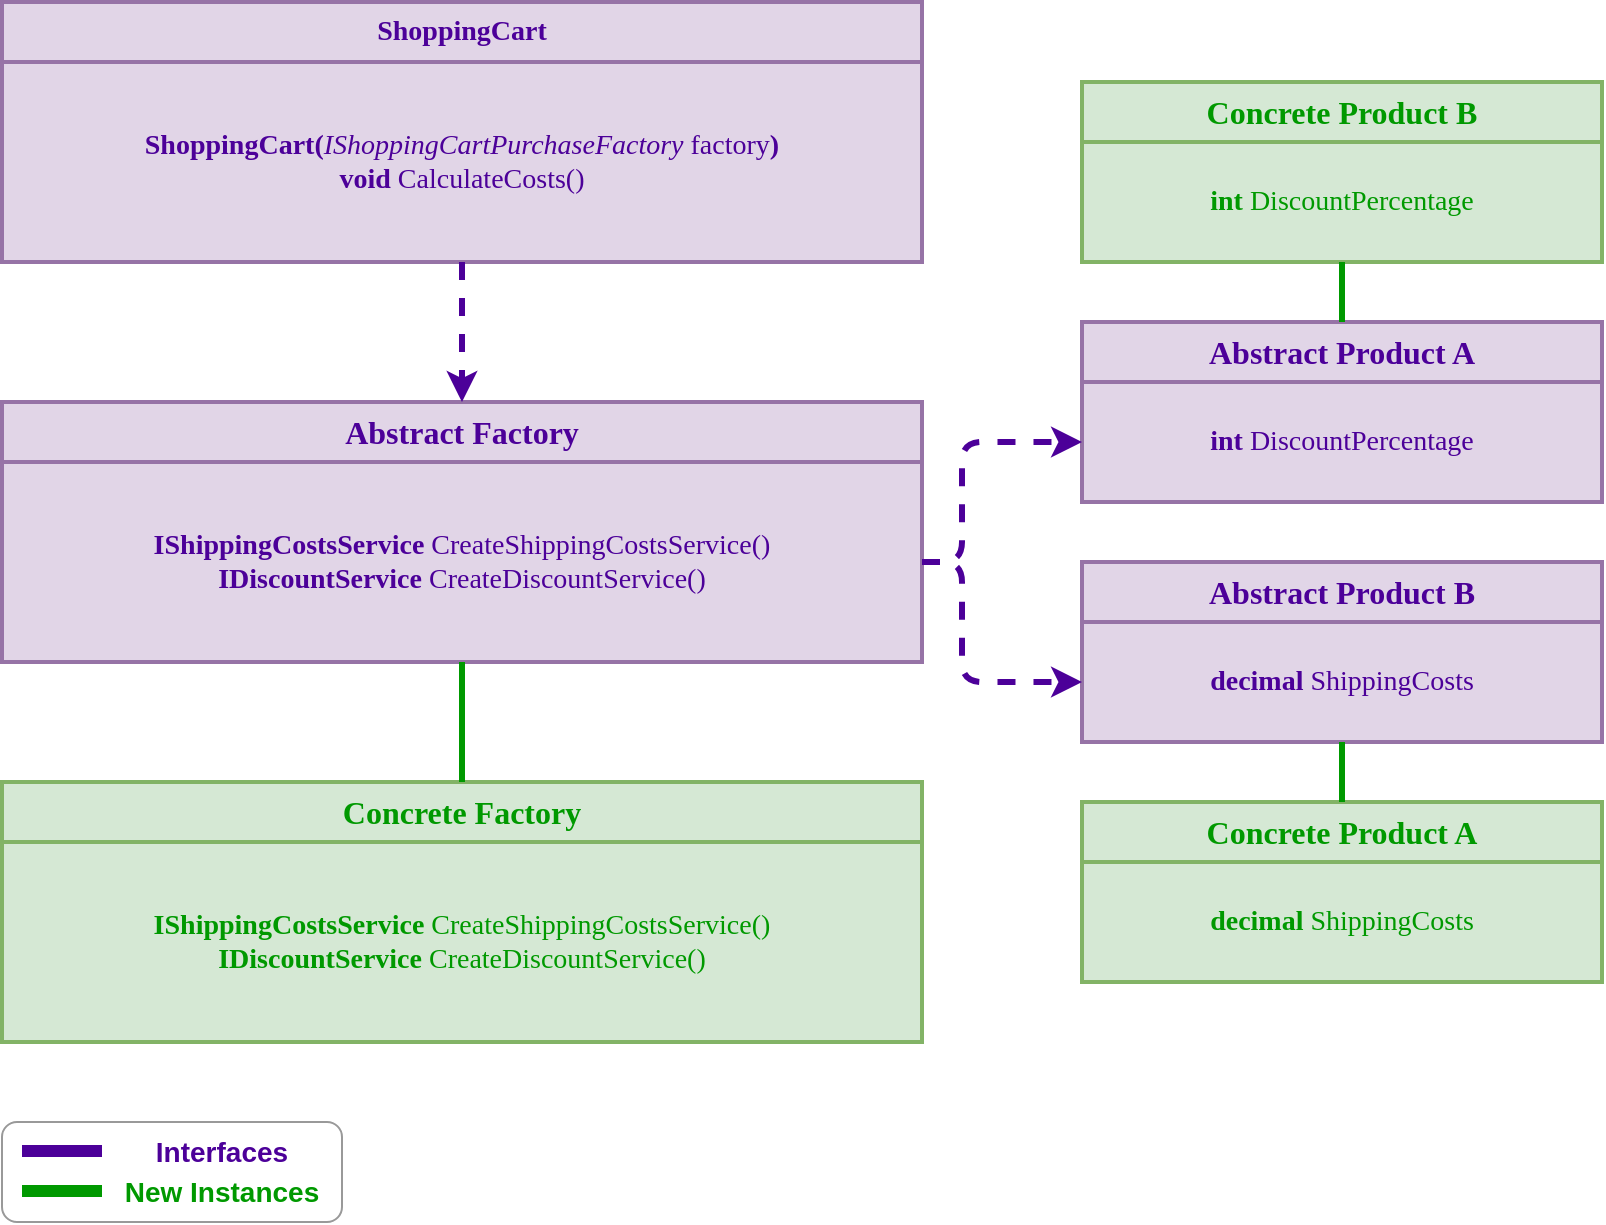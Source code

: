 <mxfile version="23.1.5" type="device">
  <diagram name="Page-1" id="PBFaabsFGjWN9c8YTTGt">
    <mxGraphModel dx="1098" dy="702" grid="1" gridSize="10" guides="1" tooltips="1" connect="1" arrows="1" fold="1" page="1" pageScale="1" pageWidth="850" pageHeight="1100" math="0" shadow="0">
      <root>
        <mxCell id="0" />
        <mxCell id="1" parent="0" />
        <mxCell id="mcZOrLfcwNk9v_cB0zbB-34" value="" style="rounded=1;whiteSpace=wrap;html=1;strokeColor=#999999;" parent="1" vertex="1">
          <mxGeometry x="40" y="600" width="170" height="50" as="geometry" />
        </mxCell>
        <mxCell id="mcZOrLfcwNk9v_cB0zbB-7" value="&lt;font color=&quot;#4c0099&quot; face=&quot;Verdana&quot; style=&quot;font-size: 14px;&quot;&gt;&lt;b&gt;ShoppingCart&lt;/b&gt;&lt;/font&gt;" style="swimlane;fontStyle=0;childLayout=stackLayout;horizontal=1;startSize=30;horizontalStack=0;resizeParent=1;resizeParentMax=0;resizeLast=0;collapsible=1;marginBottom=0;whiteSpace=wrap;html=1;fillColor=#e1d5e7;strokeColor=#9673a6;strokeWidth=2;" parent="1" vertex="1">
          <mxGeometry x="40" y="40" width="460" height="130" as="geometry" />
        </mxCell>
        <mxCell id="mcZOrLfcwNk9v_cB0zbB-8" value="&lt;font face=&quot;Verdana&quot; color=&quot;#4c0099&quot;&gt;&lt;span style=&quot;font-size: 14px;&quot;&gt;&lt;b&gt;ShoppingCart(&lt;/b&gt;&lt;i&gt;IShoppingCartPurchaseFactory&lt;/i&gt; factory&lt;b&gt;)&lt;br&gt;void &lt;/b&gt;CalculateCosts()&lt;br&gt;&lt;/span&gt;&lt;/font&gt;" style="text;strokeColor=#9673a6;fillColor=#e1d5e7;align=center;verticalAlign=middle;spacingLeft=4;spacingRight=4;overflow=hidden;points=[[0,0.5],[1,0.5]];portConstraint=eastwest;rotatable=0;whiteSpace=wrap;html=1;strokeWidth=2;" parent="mcZOrLfcwNk9v_cB0zbB-7" vertex="1">
          <mxGeometry y="30" width="460" height="100" as="geometry" />
        </mxCell>
        <mxCell id="mcZOrLfcwNk9v_cB0zbB-9" value="&lt;font size=&quot;1&quot; face=&quot;Verdana&quot; color=&quot;#4c0099&quot;&gt;&lt;b style=&quot;font-size: 16px;&quot;&gt;Abstract Factory&lt;/b&gt;&lt;/font&gt;" style="swimlane;fontStyle=0;childLayout=stackLayout;horizontal=1;startSize=30;horizontalStack=0;resizeParent=1;resizeParentMax=0;resizeLast=0;collapsible=1;marginBottom=0;whiteSpace=wrap;html=1;fillColor=#e1d5e7;strokeColor=#9673a6;strokeWidth=2;" parent="1" vertex="1">
          <mxGeometry x="40" y="240" width="460" height="130" as="geometry" />
        </mxCell>
        <mxCell id="mcZOrLfcwNk9v_cB0zbB-10" value="&lt;font face=&quot;Verdana&quot; color=&quot;#4c0099&quot;&gt;&lt;span style=&quot;font-size: 14px;&quot;&gt;&lt;b&gt;IShippingCostsService &lt;/b&gt;CreateShippingCostsService()&lt;b&gt;&lt;br&gt;IDiscountService&amp;nbsp;&lt;/b&gt;CreateDiscountService()&lt;br&gt;&lt;/span&gt;&lt;/font&gt;" style="text;strokeColor=#9673a6;fillColor=#e1d5e7;align=center;verticalAlign=middle;spacingLeft=4;spacingRight=4;overflow=hidden;points=[[0,0.5],[1,0.5]];portConstraint=eastwest;rotatable=0;whiteSpace=wrap;html=1;strokeWidth=2;" parent="mcZOrLfcwNk9v_cB0zbB-9" vertex="1">
          <mxGeometry y="30" width="460" height="100" as="geometry" />
        </mxCell>
        <mxCell id="mcZOrLfcwNk9v_cB0zbB-12" value="" style="endArrow=classic;html=1;rounded=1;entryX=0.5;entryY=0;entryDx=0;entryDy=0;exitX=0.5;exitY=1;exitDx=0;exitDy=0;strokeWidth=3;curved=0;strokeColor=#4C0099;dashed=1;" parent="1" source="mcZOrLfcwNk9v_cB0zbB-7" target="mcZOrLfcwNk9v_cB0zbB-9" edge="1">
          <mxGeometry width="50" height="50" relative="1" as="geometry">
            <mxPoint x="330" y="400" as="sourcePoint" />
            <mxPoint x="380" y="350" as="targetPoint" />
          </mxGeometry>
        </mxCell>
        <mxCell id="mcZOrLfcwNk9v_cB0zbB-14" value="&lt;font size=&quot;1&quot; color=&quot;#009900&quot; face=&quot;Verdana&quot;&gt;&lt;b style=&quot;font-size: 16px;&quot;&gt;Concrete Factory&lt;/b&gt;&lt;/font&gt;" style="swimlane;fontStyle=0;childLayout=stackLayout;horizontal=1;startSize=30;horizontalStack=0;resizeParent=1;resizeParentMax=0;resizeLast=0;collapsible=1;marginBottom=0;whiteSpace=wrap;html=1;fillColor=#D5E8D4;strokeColor=#82B366;strokeWidth=2;" parent="1" vertex="1">
          <mxGeometry x="40" y="430" width="460" height="130" as="geometry" />
        </mxCell>
        <mxCell id="mcZOrLfcwNk9v_cB0zbB-15" value="&lt;font face=&quot;Verdana&quot;&gt;&lt;span style=&quot;font-size: 14px;&quot;&gt;&lt;font color=&quot;#009900&quot;&gt;&lt;b style=&quot;&quot;&gt;IShippingCostsService &lt;/b&gt;CreateShippingCostsService()&lt;b style=&quot;&quot;&gt;&lt;br&gt;IDiscountService&amp;nbsp;&lt;/b&gt;CreateDiscountService()&lt;/font&gt;&lt;br&gt;&lt;/span&gt;&lt;/font&gt;" style="text;strokeColor=#82B366;fillColor=#D5E8D4;align=center;verticalAlign=middle;spacingLeft=4;spacingRight=4;overflow=hidden;points=[[0,0.5],[1,0.5]];portConstraint=eastwest;rotatable=0;whiteSpace=wrap;html=1;strokeWidth=2;" parent="mcZOrLfcwNk9v_cB0zbB-14" vertex="1">
          <mxGeometry y="30" width="460" height="100" as="geometry" />
        </mxCell>
        <mxCell id="mcZOrLfcwNk9v_cB0zbB-16" value="" style="endArrow=none;html=1;rounded=1;exitX=0.5;exitY=1;exitDx=0;exitDy=0;entryX=0.5;entryY=0;entryDx=0;entryDy=0;curved=0;strokeWidth=3;strokeColor=#009900;" parent="1" source="mcZOrLfcwNk9v_cB0zbB-9" target="mcZOrLfcwNk9v_cB0zbB-14" edge="1">
          <mxGeometry width="50" height="50" relative="1" as="geometry">
            <mxPoint x="730" y="370" as="sourcePoint" />
            <mxPoint x="800" y="580" as="targetPoint" />
          </mxGeometry>
        </mxCell>
        <mxCell id="mcZOrLfcwNk9v_cB0zbB-17" value="&lt;font size=&quot;1&quot; face=&quot;Verdana&quot; color=&quot;#4c0099&quot;&gt;&lt;b style=&quot;font-size: 16px;&quot;&gt;Abstract Product B&lt;/b&gt;&lt;/font&gt;" style="swimlane;fontStyle=0;childLayout=stackLayout;horizontal=1;startSize=30;horizontalStack=0;resizeParent=1;resizeParentMax=0;resizeLast=0;collapsible=1;marginBottom=0;whiteSpace=wrap;html=1;fillColor=#E1D5E7;strokeColor=#9673A6;strokeWidth=2;" parent="1" vertex="1">
          <mxGeometry x="580" y="320" width="260" height="90" as="geometry" />
        </mxCell>
        <mxCell id="mcZOrLfcwNk9v_cB0zbB-18" value="&lt;font color=&quot;#4c0099&quot; style=&quot;font-size: 14px;&quot; face=&quot;Verdana&quot;&gt;&lt;b style=&quot;&quot;&gt;decimal &lt;/b&gt;ShippingCosts&lt;/font&gt;" style="text;strokeColor=#9673A6;fillColor=#E1D5E7;align=center;verticalAlign=middle;spacingLeft=4;spacingRight=4;overflow=hidden;points=[[0,0.5],[1,0.5]];portConstraint=eastwest;rotatable=0;whiteSpace=wrap;html=1;strokeWidth=2;" parent="mcZOrLfcwNk9v_cB0zbB-17" vertex="1">
          <mxGeometry y="30" width="260" height="60" as="geometry" />
        </mxCell>
        <mxCell id="mcZOrLfcwNk9v_cB0zbB-19" value="&lt;font size=&quot;1&quot; face=&quot;Verdana&quot; color=&quot;#4c0099&quot;&gt;&lt;b style=&quot;font-size: 16px;&quot;&gt;Abstract Product A&lt;/b&gt;&lt;/font&gt;" style="swimlane;fontStyle=0;childLayout=stackLayout;horizontal=1;startSize=30;horizontalStack=0;resizeParent=1;resizeParentMax=0;resizeLast=0;collapsible=1;marginBottom=0;whiteSpace=wrap;html=1;fillColor=#E1D5E7;strokeColor=#9673A6;strokeWidth=2;" parent="1" vertex="1">
          <mxGeometry x="580" y="200" width="260" height="90" as="geometry" />
        </mxCell>
        <mxCell id="mcZOrLfcwNk9v_cB0zbB-20" value="&lt;font color=&quot;#4c0099&quot; style=&quot;font-size: 14px;&quot; face=&quot;Verdana&quot;&gt;&lt;b style=&quot;&quot;&gt;int &lt;/b&gt;DiscountPercentage&lt;/font&gt;" style="text;strokeColor=#9673A6;fillColor=#E1D5E7;align=center;verticalAlign=middle;spacingLeft=4;spacingRight=4;overflow=hidden;points=[[0,0.5],[1,0.5]];portConstraint=eastwest;rotatable=0;whiteSpace=wrap;html=1;strokeWidth=2;" parent="mcZOrLfcwNk9v_cB0zbB-19" vertex="1">
          <mxGeometry y="30" width="260" height="60" as="geometry" />
        </mxCell>
        <mxCell id="mcZOrLfcwNk9v_cB0zbB-21" value="&lt;font size=&quot;1&quot; color=&quot;#009900&quot; face=&quot;Verdana&quot; style=&quot;&quot;&gt;&lt;b style=&quot;font-size: 16px;&quot;&gt;Concrete Product B&lt;/b&gt;&lt;/font&gt;" style="swimlane;fontStyle=0;childLayout=stackLayout;horizontal=1;startSize=30;horizontalStack=0;resizeParent=1;resizeParentMax=0;resizeLast=0;collapsible=1;marginBottom=0;whiteSpace=wrap;html=1;fillColor=#d5e8d4;strokeColor=#82b366;strokeWidth=2;" parent="1" vertex="1">
          <mxGeometry x="580" y="80" width="260" height="90" as="geometry" />
        </mxCell>
        <mxCell id="mcZOrLfcwNk9v_cB0zbB-22" value="&lt;font color=&quot;#009900&quot; style=&quot;font-size: 14px;&quot; face=&quot;Verdana&quot;&gt;&lt;b style=&quot;&quot;&gt;int &lt;/b&gt;DiscountPercentage&lt;/font&gt;" style="text;strokeColor=#82b366;fillColor=#d5e8d4;align=center;verticalAlign=middle;spacingLeft=4;spacingRight=4;overflow=hidden;points=[[0,0.5],[1,0.5]];portConstraint=eastwest;rotatable=0;whiteSpace=wrap;html=1;strokeWidth=2;" parent="mcZOrLfcwNk9v_cB0zbB-21" vertex="1">
          <mxGeometry y="30" width="260" height="60" as="geometry" />
        </mxCell>
        <mxCell id="mcZOrLfcwNk9v_cB0zbB-23" value="&lt;font size=&quot;1&quot; color=&quot;#009900&quot; face=&quot;Verdana&quot; style=&quot;&quot;&gt;&lt;b style=&quot;font-size: 16px;&quot;&gt;Concrete Product A&lt;/b&gt;&lt;/font&gt;" style="swimlane;fontStyle=0;childLayout=stackLayout;horizontal=1;startSize=30;horizontalStack=0;resizeParent=1;resizeParentMax=0;resizeLast=0;collapsible=1;marginBottom=0;whiteSpace=wrap;html=1;fillColor=#d5e8d4;strokeColor=#82b366;strokeWidth=2;" parent="1" vertex="1">
          <mxGeometry x="580" y="440" width="260" height="90" as="geometry" />
        </mxCell>
        <mxCell id="mcZOrLfcwNk9v_cB0zbB-24" value="&lt;font color=&quot;#009900&quot; style=&quot;font-size: 14px;&quot; face=&quot;Verdana&quot;&gt;&lt;b style=&quot;&quot;&gt;decimal &lt;/b&gt;ShippingCosts&lt;/font&gt;" style="text;strokeColor=#82b366;fillColor=#d5e8d4;align=center;verticalAlign=middle;spacingLeft=4;spacingRight=4;overflow=hidden;points=[[0,0.5],[1,0.5]];portConstraint=eastwest;rotatable=0;whiteSpace=wrap;html=1;strokeWidth=2;" parent="mcZOrLfcwNk9v_cB0zbB-23" vertex="1">
          <mxGeometry y="30" width="260" height="60" as="geometry" />
        </mxCell>
        <mxCell id="mcZOrLfcwNk9v_cB0zbB-25" value="" style="endArrow=classic;html=1;rounded=1;exitX=1;exitY=0.5;exitDx=0;exitDy=0;entryX=0;entryY=0.5;entryDx=0;entryDy=0;curved=0;strokeColor=#4C0099;strokeWidth=3;dashed=1;" parent="1" source="mcZOrLfcwNk9v_cB0zbB-10" target="mcZOrLfcwNk9v_cB0zbB-20" edge="1">
          <mxGeometry width="50" height="50" relative="1" as="geometry">
            <mxPoint x="310" y="420" as="sourcePoint" />
            <mxPoint x="360" y="370" as="targetPoint" />
            <Array as="points">
              <mxPoint x="520" y="320" />
              <mxPoint x="520" y="260" />
            </Array>
          </mxGeometry>
        </mxCell>
        <mxCell id="mcZOrLfcwNk9v_cB0zbB-27" value="" style="endArrow=classic;html=1;rounded=1;exitX=1;exitY=0.5;exitDx=0;exitDy=0;entryX=0;entryY=0.5;entryDx=0;entryDy=0;strokeWidth=3;strokeColor=#4C0099;curved=0;dashed=1;" parent="1" source="mcZOrLfcwNk9v_cB0zbB-10" target="mcZOrLfcwNk9v_cB0zbB-18" edge="1">
          <mxGeometry width="50" height="50" relative="1" as="geometry">
            <mxPoint x="310" y="420" as="sourcePoint" />
            <mxPoint x="360" y="370" as="targetPoint" />
            <Array as="points">
              <mxPoint x="520" y="320" />
              <mxPoint x="520" y="380" />
            </Array>
          </mxGeometry>
        </mxCell>
        <mxCell id="mcZOrLfcwNk9v_cB0zbB-28" value="" style="endArrow=none;html=1;rounded=1;entryX=0.5;entryY=0;entryDx=0;entryDy=0;curved=0;strokeWidth=3;strokeColor=#009900;" parent="1" source="mcZOrLfcwNk9v_cB0zbB-22" target="mcZOrLfcwNk9v_cB0zbB-19" edge="1">
          <mxGeometry width="50" height="50" relative="1" as="geometry">
            <mxPoint x="810" y="130" as="sourcePoint" />
            <mxPoint x="810" y="190" as="targetPoint" />
          </mxGeometry>
        </mxCell>
        <mxCell id="mcZOrLfcwNk9v_cB0zbB-29" value="" style="endArrow=none;html=1;rounded=1;entryX=0.5;entryY=0;entryDx=0;entryDy=0;curved=0;strokeWidth=3;strokeColor=#009900;exitX=0.5;exitY=1;exitDx=0;exitDy=0;" parent="1" source="mcZOrLfcwNk9v_cB0zbB-17" target="mcZOrLfcwNk9v_cB0zbB-23" edge="1">
          <mxGeometry width="50" height="50" relative="1" as="geometry">
            <mxPoint x="770" y="420" as="sourcePoint" />
            <mxPoint x="810" y="420" as="targetPoint" />
          </mxGeometry>
        </mxCell>
        <mxCell id="mcZOrLfcwNk9v_cB0zbB-30" value="" style="endArrow=none;html=1;rounded=0;strokeWidth=6;strokeColor=#4C0099;" parent="1" edge="1">
          <mxGeometry width="50" height="50" relative="1" as="geometry">
            <mxPoint x="50" y="614.5" as="sourcePoint" />
            <mxPoint x="90" y="614.5" as="targetPoint" />
          </mxGeometry>
        </mxCell>
        <mxCell id="mcZOrLfcwNk9v_cB0zbB-31" value="&lt;font color=&quot;#4c0099&quot; style=&quot;font-size: 14px;&quot;&gt;&lt;b&gt;Interfaces&lt;/b&gt;&lt;/font&gt;" style="text;html=1;align=center;verticalAlign=middle;whiteSpace=wrap;rounded=0;" parent="1" vertex="1">
          <mxGeometry x="100" y="600" width="100" height="30" as="geometry" />
        </mxCell>
        <mxCell id="mcZOrLfcwNk9v_cB0zbB-32" value="" style="endArrow=none;html=1;rounded=0;strokeWidth=6;strokeColor=#009900;" parent="1" edge="1">
          <mxGeometry width="50" height="50" relative="1" as="geometry">
            <mxPoint x="50" y="634.5" as="sourcePoint" />
            <mxPoint x="90" y="634.5" as="targetPoint" />
          </mxGeometry>
        </mxCell>
        <mxCell id="mcZOrLfcwNk9v_cB0zbB-33" value="&lt;font color=&quot;#009900&quot; style=&quot;font-size: 14px;&quot;&gt;&lt;b&gt;New Instances&lt;/b&gt;&lt;/font&gt;" style="text;html=1;align=center;verticalAlign=middle;whiteSpace=wrap;rounded=0;" parent="1" vertex="1">
          <mxGeometry x="100" y="620" width="100" height="30" as="geometry" />
        </mxCell>
      </root>
    </mxGraphModel>
  </diagram>
</mxfile>
